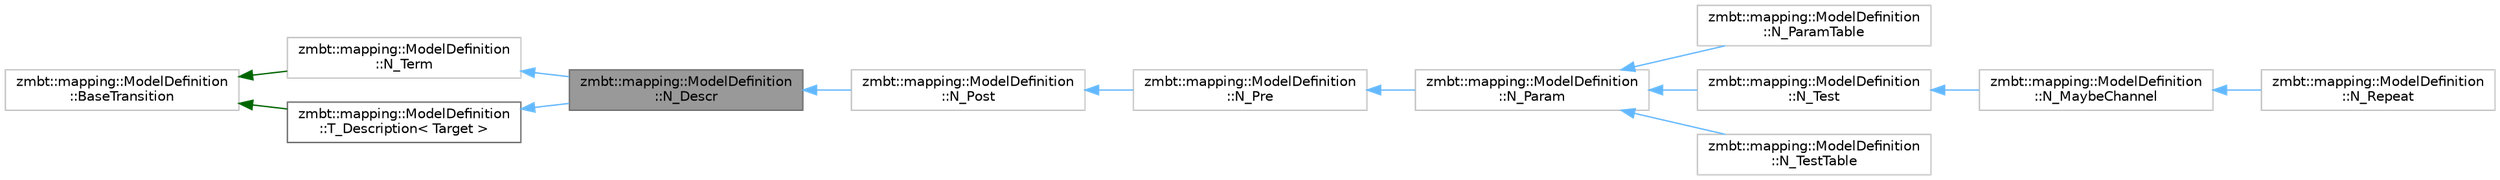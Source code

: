 digraph "zmbt::mapping::ModelDefinition::N_Descr"
{
 // LATEX_PDF_SIZE
  bgcolor="transparent";
  edge [fontname=Helvetica,fontsize=10,labelfontname=Helvetica,labelfontsize=10];
  node [fontname=Helvetica,fontsize=10,shape=box,height=0.2,width=0.4];
  rankdir="LR";
  Node1 [id="Node000001",label="zmbt::mapping::ModelDefinition\l::N_Descr",height=0.2,width=0.4,color="gray40", fillcolor="grey60", style="filled", fontcolor="black",tooltip=" "];
  Node2 -> Node1 [id="edge1_Node000001_Node000002",dir="back",color="steelblue1",style="solid",tooltip=" "];
  Node2 [id="Node000002",label="zmbt::mapping::ModelDefinition\l::N_Term",height=0.2,width=0.4,color="grey75", fillcolor="white", style="filled",URL="$classzmbt_1_1mapping_1_1ModelDefinition_1_1N__Term.html",tooltip=" "];
  Node3 -> Node2 [id="edge2_Node000002_Node000003",dir="back",color="darkgreen",style="solid",tooltip=" "];
  Node3 [id="Node000003",label="zmbt::mapping::ModelDefinition\l::BaseTransition",height=0.2,width=0.4,color="grey75", fillcolor="white", style="filled",URL="$classzmbt_1_1mapping_1_1ModelDefinition_1_1BaseTransition.html",tooltip=" "];
  Node4 -> Node1 [id="edge3_Node000001_Node000004",dir="back",color="steelblue1",style="solid",tooltip=" "];
  Node4 [id="Node000004",label="zmbt::mapping::ModelDefinition\l::T_Description\< Target \>",height=0.2,width=0.4,color="gray40", fillcolor="white", style="filled",tooltip=" "];
  Node3 -> Node4 [id="edge4_Node000004_Node000003",dir="back",color="darkgreen",style="solid",tooltip=" "];
  Node1 -> Node5 [id="edge5_Node000001_Node000005",dir="back",color="steelblue1",style="solid",tooltip=" "];
  Node5 [id="Node000005",label="zmbt::mapping::ModelDefinition\l::N_Post",height=0.2,width=0.4,color="grey75", fillcolor="white", style="filled",URL="$classzmbt_1_1mapping_1_1ModelDefinition_1_1N__Post.html",tooltip=" "];
  Node5 -> Node6 [id="edge6_Node000005_Node000006",dir="back",color="steelblue1",style="solid",tooltip=" "];
  Node6 [id="Node000006",label="zmbt::mapping::ModelDefinition\l::N_Pre",height=0.2,width=0.4,color="grey75", fillcolor="white", style="filled",URL="$classzmbt_1_1mapping_1_1ModelDefinition_1_1N__Pre.html",tooltip=" "];
  Node6 -> Node7 [id="edge7_Node000006_Node000007",dir="back",color="steelblue1",style="solid",tooltip=" "];
  Node7 [id="Node000007",label="zmbt::mapping::ModelDefinition\l::N_Param",height=0.2,width=0.4,color="grey75", fillcolor="white", style="filled",URL="$classzmbt_1_1mapping_1_1ModelDefinition_1_1N__Param.html",tooltip=" "];
  Node7 -> Node8 [id="edge8_Node000007_Node000008",dir="back",color="steelblue1",style="solid",tooltip=" "];
  Node8 [id="Node000008",label="zmbt::mapping::ModelDefinition\l::N_ParamTable",height=0.2,width=0.4,color="grey75", fillcolor="white", style="filled",URL="$classzmbt_1_1mapping_1_1ModelDefinition_1_1N__ParamTable.html",tooltip=" "];
  Node7 -> Node9 [id="edge9_Node000007_Node000009",dir="back",color="steelblue1",style="solid",tooltip=" "];
  Node9 [id="Node000009",label="zmbt::mapping::ModelDefinition\l::N_Test",height=0.2,width=0.4,color="grey75", fillcolor="white", style="filled",URL="$classzmbt_1_1mapping_1_1ModelDefinition_1_1N__Test.html",tooltip=" "];
  Node9 -> Node10 [id="edge10_Node000009_Node000010",dir="back",color="steelblue1",style="solid",tooltip=" "];
  Node10 [id="Node000010",label="zmbt::mapping::ModelDefinition\l::N_MaybeChannel",height=0.2,width=0.4,color="grey75", fillcolor="white", style="filled",URL="$classzmbt_1_1mapping_1_1ModelDefinition_1_1N__MaybeChannel.html",tooltip=" "];
  Node10 -> Node11 [id="edge11_Node000010_Node000011",dir="back",color="steelblue1",style="solid",tooltip=" "];
  Node11 [id="Node000011",label="zmbt::mapping::ModelDefinition\l::N_Repeat",height=0.2,width=0.4,color="grey75", fillcolor="white", style="filled",URL="$classzmbt_1_1mapping_1_1ModelDefinition_1_1N__Repeat.html",tooltip=" "];
  Node7 -> Node12 [id="edge12_Node000007_Node000012",dir="back",color="steelblue1",style="solid",tooltip=" "];
  Node12 [id="Node000012",label="zmbt::mapping::ModelDefinition\l::N_TestTable",height=0.2,width=0.4,color="grey75", fillcolor="white", style="filled",URL="$classzmbt_1_1mapping_1_1ModelDefinition_1_1N__TestTable.html",tooltip=" "];
}
